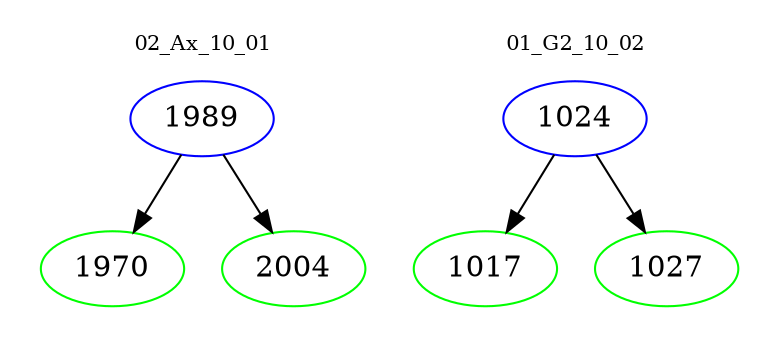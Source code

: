 digraph{
subgraph cluster_0 {
color = white
label = "02_Ax_10_01";
fontsize=10;
T0_1989 [label="1989", color="blue"]
T0_1989 -> T0_1970 [color="black"]
T0_1970 [label="1970", color="green"]
T0_1989 -> T0_2004 [color="black"]
T0_2004 [label="2004", color="green"]
}
subgraph cluster_1 {
color = white
label = "01_G2_10_02";
fontsize=10;
T1_1024 [label="1024", color="blue"]
T1_1024 -> T1_1017 [color="black"]
T1_1017 [label="1017", color="green"]
T1_1024 -> T1_1027 [color="black"]
T1_1027 [label="1027", color="green"]
}
}
